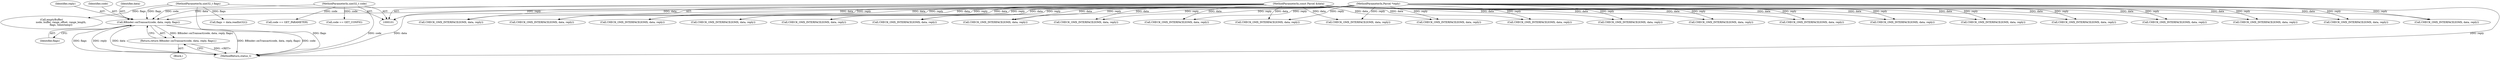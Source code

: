 digraph "0_Android_1171e7c047bf79e7c93342bb6a812c9edd86aa84@pointer" {
"1001070" [label="(Call,BBinder::onTransact(code, data, reply, flags))"];
"1000102" [label="(MethodParameterIn,uint32_t code)"];
"1000103" [label="(MethodParameterIn,const Parcel &data)"];
"1000104" [label="(MethodParameterIn,Parcel *reply)"];
"1000105" [label="(MethodParameterIn,uint32_t flags)"];
"1001069" [label="(Return,return BBinder::onTransact(code, data, reply, flags);)"];
"1000731" [label="(Call,CHECK_OMX_INTERFACE(IOMX, data, reply))"];
"1000990" [label="(Call,CHECK_OMX_INTERFACE(IOMX, data, reply))"];
"1001072" [label="(Identifier,data)"];
"1000387" [label="(Call,code == GET_PARAMETER)"];
"1000966" [label="(Call,CHECK_OMX_INTERFACE(IOMX, data, reply))"];
"1001073" [label="(Identifier,reply)"];
"1001034" [label="(Call,CHECK_OMX_INTERFACE(IOMX, data, reply))"];
"1000641" [label="(Call,CHECK_OMX_INTERFACE(IOMX, data, reply))"];
"1001074" [label="(Identifier,flags)"];
"1000471" [label="(Call,CHECK_OMX_INTERFACE(IOMX, data, reply))"];
"1000677" [label="(Call,CHECK_OMX_INTERFACE(IOMX, data, reply))"];
"1000937" [label="(Call,CHECK_OMX_INTERFACE(IOMX, data, reply))"];
"1001015" [label="(Call,flags = data.readInt32())"];
"1001070" [label="(Call,BBinder::onTransact(code, data, reply, flags))"];
"1001071" [label="(Identifier,code)"];
"1000226" [label="(Call,CHECK_OMX_INTERFACE(IOMX, data, reply))"];
"1001069" [label="(Return,return BBinder::onTransact(code, data, reply, flags);)"];
"1000890" [label="(Call,CHECK_OMX_INTERFACE(IOMX, data, reply))"];
"1001075" [label="(MethodReturn,status_t)"];
"1000505" [label="(Call,CHECK_OMX_INTERFACE(IOMX, data, reply))"];
"1000825" [label="(Call,CHECK_OMX_INTERFACE(IOMX, data, reply))"];
"1000104" [label="(MethodParameterIn,Parcel *reply)"];
"1000102" [label="(MethodParameterIn,uint32_t code)"];
"1000438" [label="(Call,CHECK_OMX_INTERFACE(IOMX, data, reply))"];
"1000105" [label="(MethodParameterIn,uint32_t flags)"];
"1000390" [label="(Call,code == GET_CONFIG)"];
"1000552" [label="(Call,CHECK_OMX_INTERFACE(IOMX, data, reply))"];
"1000103" [label="(MethodParameterIn,const Parcel &data)"];
"1000409" [label="(Call,CHECK_OMX_INTERFACE(IOMX, data, reply))"];
"1000186" [label="(Call,CHECK_OMX_INTERFACE(IOMX, data, reply))"];
"1000136" [label="(Call,CHECK_OMX_INTERFACE(IOMX, data, reply))"];
"1000276" [label="(Call,CHECK_OMX_INTERFACE(IOMX, data, reply))"];
"1001023" [label="(Call,emptyBuffer(\n                        node, buffer, range_offset, range_length,\n                        flags, timestamp))"];
"1000774" [label="(Call,CHECK_OMX_INTERFACE(IOMX, data, reply))"];
"1000599" [label="(Call,CHECK_OMX_INTERFACE(IOMX, data, reply))"];
"1000698" [label="(Call,CHECK_OMX_INTERFACE(IOMX, data, reply))"];
"1000109" [label="(Block,)"];
"1000112" [label="(Call,CHECK_OMX_INTERFACE(IOMX, data, reply))"];
"1000243" [label="(Call,CHECK_OMX_INTERFACE(IOMX, data, reply))"];
"1001070" -> "1001069"  [label="AST: "];
"1001070" -> "1001074"  [label="CFG: "];
"1001071" -> "1001070"  [label="AST: "];
"1001072" -> "1001070"  [label="AST: "];
"1001073" -> "1001070"  [label="AST: "];
"1001074" -> "1001070"  [label="AST: "];
"1001069" -> "1001070"  [label="CFG: "];
"1001070" -> "1001075"  [label="DDG: flags"];
"1001070" -> "1001075"  [label="DDG: reply"];
"1001070" -> "1001075"  [label="DDG: data"];
"1001070" -> "1001075"  [label="DDG: BBinder::onTransact(code, data, reply, flags)"];
"1001070" -> "1001075"  [label="DDG: code"];
"1001070" -> "1001069"  [label="DDG: BBinder::onTransact(code, data, reply, flags)"];
"1000102" -> "1001070"  [label="DDG: code"];
"1000103" -> "1001070"  [label="DDG: data"];
"1000104" -> "1001070"  [label="DDG: reply"];
"1000105" -> "1001070"  [label="DDG: flags"];
"1000102" -> "1000101"  [label="AST: "];
"1000102" -> "1001075"  [label="DDG: code"];
"1000102" -> "1000387"  [label="DDG: code"];
"1000102" -> "1000390"  [label="DDG: code"];
"1000103" -> "1000101"  [label="AST: "];
"1000103" -> "1001075"  [label="DDG: data"];
"1000103" -> "1000112"  [label="DDG: data"];
"1000103" -> "1000136"  [label="DDG: data"];
"1000103" -> "1000186"  [label="DDG: data"];
"1000103" -> "1000226"  [label="DDG: data"];
"1000103" -> "1000243"  [label="DDG: data"];
"1000103" -> "1000276"  [label="DDG: data"];
"1000103" -> "1000409"  [label="DDG: data"];
"1000103" -> "1000438"  [label="DDG: data"];
"1000103" -> "1000471"  [label="DDG: data"];
"1000103" -> "1000505"  [label="DDG: data"];
"1000103" -> "1000552"  [label="DDG: data"];
"1000103" -> "1000599"  [label="DDG: data"];
"1000103" -> "1000641"  [label="DDG: data"];
"1000103" -> "1000677"  [label="DDG: data"];
"1000103" -> "1000698"  [label="DDG: data"];
"1000103" -> "1000731"  [label="DDG: data"];
"1000103" -> "1000774"  [label="DDG: data"];
"1000103" -> "1000825"  [label="DDG: data"];
"1000103" -> "1000890"  [label="DDG: data"];
"1000103" -> "1000937"  [label="DDG: data"];
"1000103" -> "1000966"  [label="DDG: data"];
"1000103" -> "1000990"  [label="DDG: data"];
"1000103" -> "1001034"  [label="DDG: data"];
"1000104" -> "1000101"  [label="AST: "];
"1000104" -> "1001075"  [label="DDG: reply"];
"1000104" -> "1000112"  [label="DDG: reply"];
"1000104" -> "1000136"  [label="DDG: reply"];
"1000104" -> "1000186"  [label="DDG: reply"];
"1000104" -> "1000226"  [label="DDG: reply"];
"1000104" -> "1000243"  [label="DDG: reply"];
"1000104" -> "1000276"  [label="DDG: reply"];
"1000104" -> "1000409"  [label="DDG: reply"];
"1000104" -> "1000438"  [label="DDG: reply"];
"1000104" -> "1000471"  [label="DDG: reply"];
"1000104" -> "1000505"  [label="DDG: reply"];
"1000104" -> "1000552"  [label="DDG: reply"];
"1000104" -> "1000599"  [label="DDG: reply"];
"1000104" -> "1000641"  [label="DDG: reply"];
"1000104" -> "1000677"  [label="DDG: reply"];
"1000104" -> "1000698"  [label="DDG: reply"];
"1000104" -> "1000731"  [label="DDG: reply"];
"1000104" -> "1000774"  [label="DDG: reply"];
"1000104" -> "1000825"  [label="DDG: reply"];
"1000104" -> "1000890"  [label="DDG: reply"];
"1000104" -> "1000937"  [label="DDG: reply"];
"1000104" -> "1000966"  [label="DDG: reply"];
"1000104" -> "1000990"  [label="DDG: reply"];
"1000104" -> "1001034"  [label="DDG: reply"];
"1000105" -> "1000101"  [label="AST: "];
"1000105" -> "1001075"  [label="DDG: flags"];
"1000105" -> "1001015"  [label="DDG: flags"];
"1000105" -> "1001023"  [label="DDG: flags"];
"1001069" -> "1000109"  [label="AST: "];
"1001075" -> "1001069"  [label="CFG: "];
"1001069" -> "1001075"  [label="DDG: <RET>"];
}
